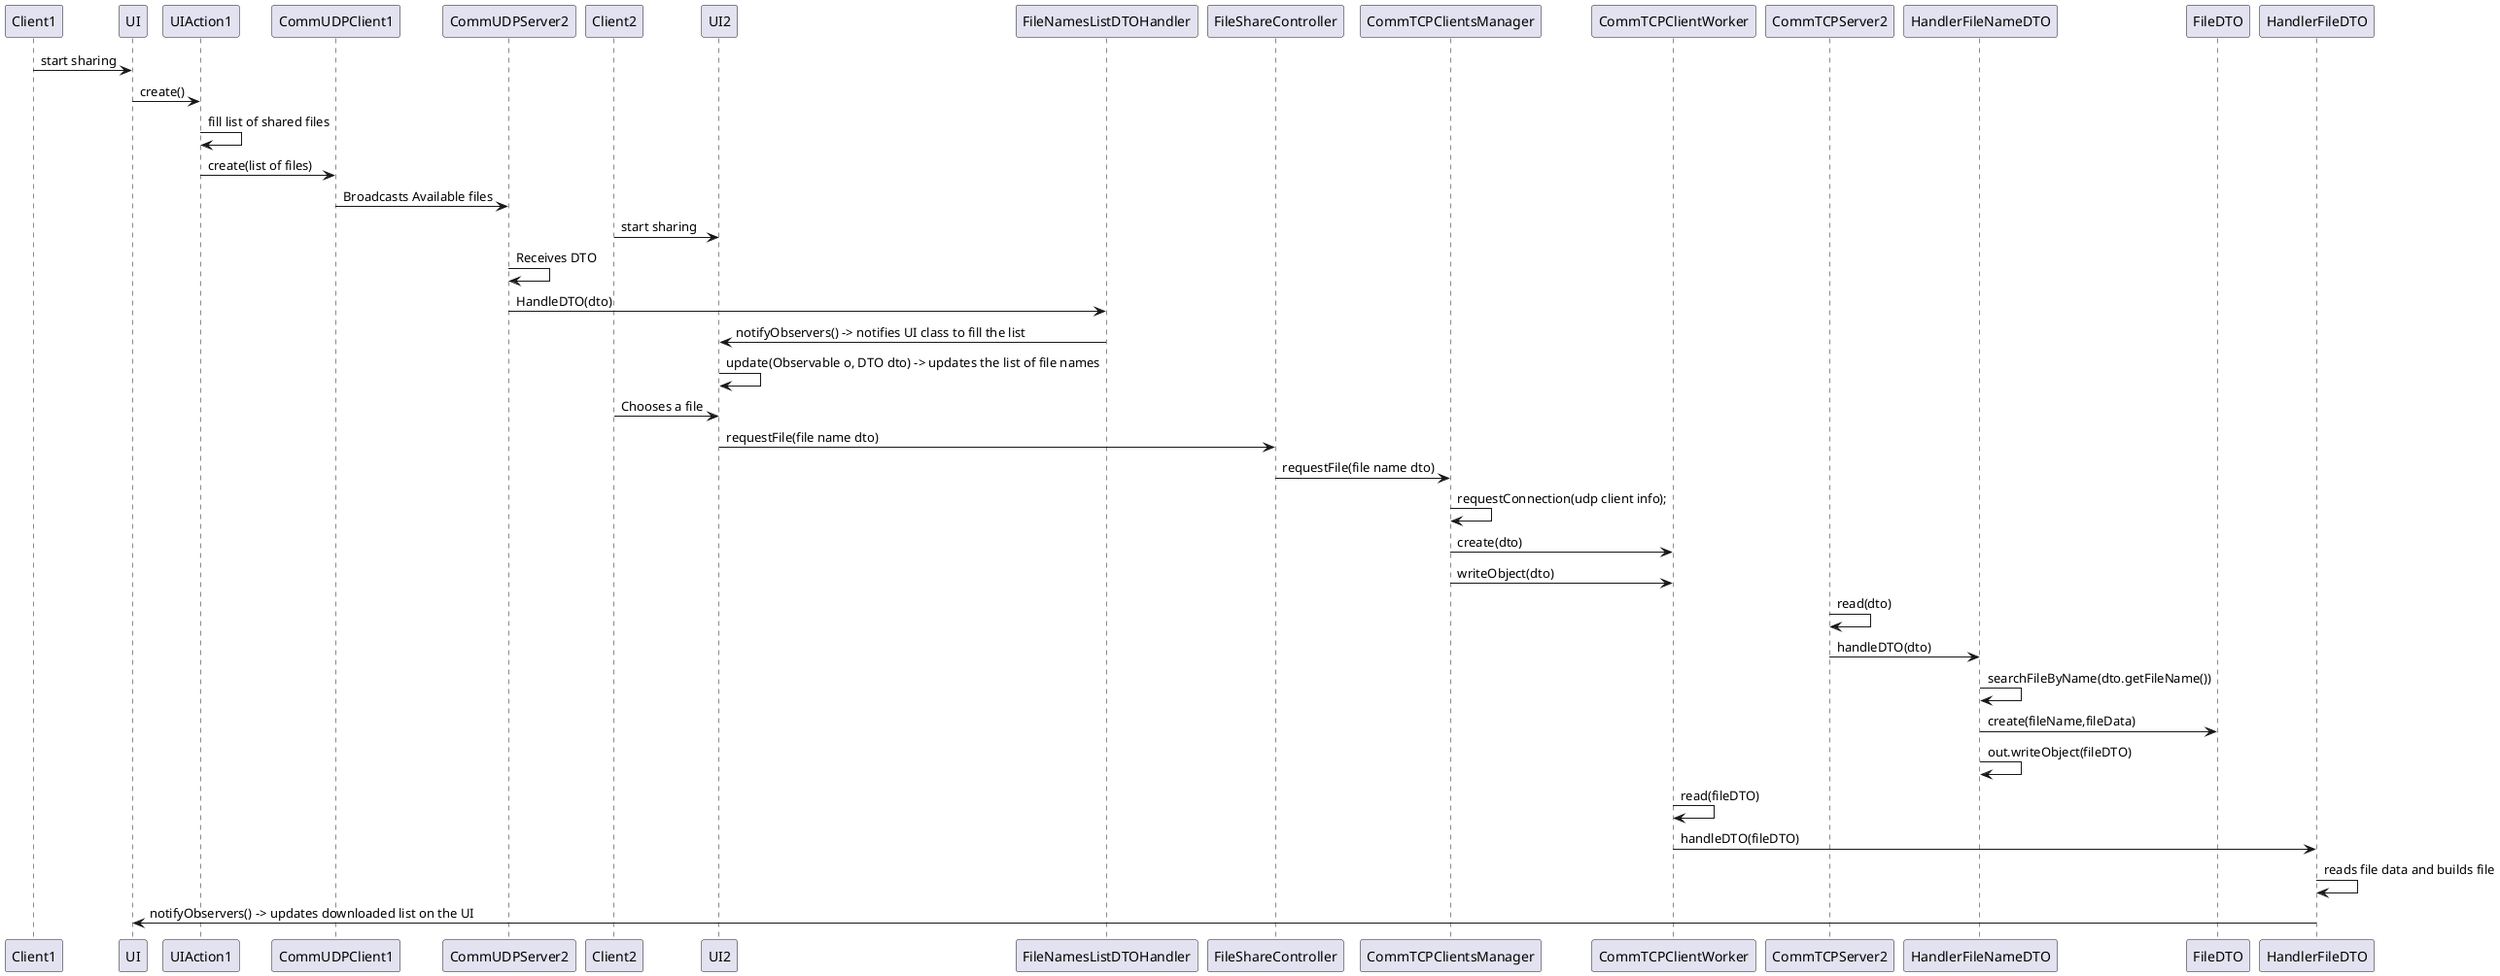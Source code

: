 @startuml
Client1->UI : start sharing
UI -> UIAction1 : create()
UIAction1 -> UIAction1 : fill list of shared files
UIAction1-> CommUDPClient1 : create(list of files)
CommUDPClient1 -> CommUDPServer2 : Broadcasts Available files
Client2->UI2 : start sharing
CommUDPServer2 ->CommUDPServer2 : Receives DTO
CommUDPServer2-> FileNamesListDTOHandler :HandleDTO(dto)
FileNamesListDTOHandler -> UI2 : notifyObservers() -> notifies UI class to fill the list
UI2 -> UI2 : update(Observable o, DTO dto) -> updates the list of file names
Client2 -> UI2 : Chooses a file
UI2->FileShareController : requestFile(file name dto)
FileShareController -> CommTCPClientsManager : requestFile(file name dto)
CommTCPClientsManager -> CommTCPClientsManager : requestConnection(udp client info);
CommTCPClientsManager -> CommTCPClientWorker : create(dto)
CommTCPClientsManager ->CommTCPClientWorker : writeObject(dto)
CommTCPServer2 -> CommTCPServer2 : read(dto)
CommTCPServer2 -> HandlerFileNameDTO : handleDTO(dto)
 HandlerFileNameDTO ->  HandlerFileNameDTO : searchFileByName(dto.getFileName())
 HandlerFileNameDTO -> FileDTO: create(fileName,fileData)
 HandlerFileNameDTO ->  HandlerFileNameDTO : out.writeObject(fileDTO)
CommTCPClientWorker ->  CommTCPClientWorker : read(fileDTO)
CommTCPClientWorker -> HandlerFileDTO : handleDTO(fileDTO)
HandlerFileDTO -> HandlerFileDTO : reads file data and builds file
HandlerFileDTO ->UI : notifyObservers() -> updates downloaded list on the UI
@enduml
